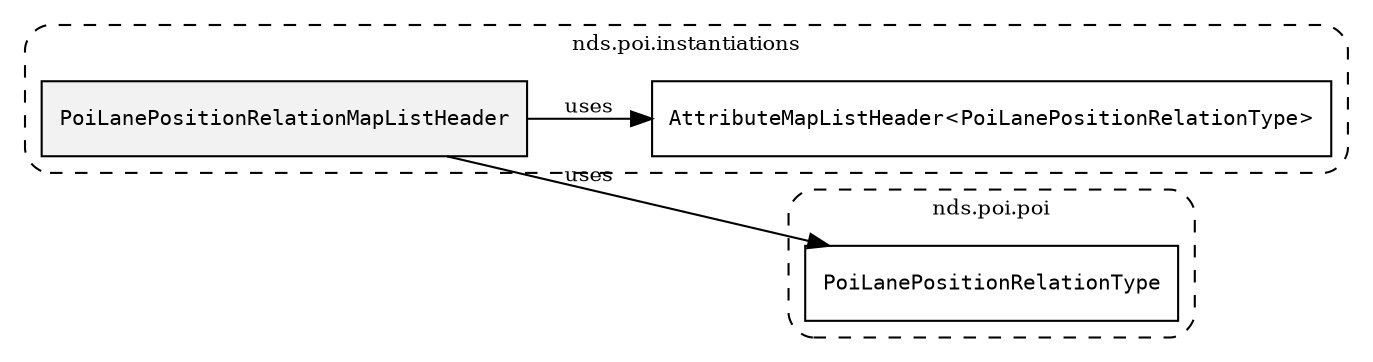 /**
 * This dot file creates symbol collaboration diagram for PoiLanePositionRelationMapListHeader.
 */
digraph ZSERIO
{
    node [shape=box, fontsize=10];
    rankdir="LR";
    fontsize=10;
    tooltip="PoiLanePositionRelationMapListHeader collaboration diagram";

    subgraph "cluster_nds.poi.instantiations"
    {
        style="dashed, rounded";
        label="nds.poi.instantiations";
        tooltip="Package nds.poi.instantiations";
        href="../../../content/packages/nds.poi.instantiations.html#Package-nds-poi-instantiations";
        target="_parent";

        "PoiLanePositionRelationMapListHeader" [style="filled", fillcolor="#0000000D", target="_parent", label=<<font face="monospace"><table align="center" border="0" cellspacing="0" cellpadding="0"><tr><td href="../../../content/packages/nds.poi.instantiations.html#InstantiateType-PoiLanePositionRelationMapListHeader" title="InstantiateType defined in nds.poi.instantiations">PoiLanePositionRelationMapListHeader</td></tr></table></font>>];
        "AttributeMapListHeader&lt;PoiLanePositionRelationType&gt;" [target="_parent", label=<<font face="monospace"><table align="center" border="0" cellspacing="0" cellpadding="0"><tr><td href="../../../content/packages/nds.core.attributemap.html#Structure-AttributeMapListHeader" title="Structure defined in nds.core.attributemap">AttributeMapListHeader</td><td>&lt;</td><td><table align="center" border="0" cellspacing="0" cellpadding="0"><tr><td href="../../../content/packages/nds.poi.poi.html#Enum-PoiLanePositionRelationType" title="Enum defined in nds.poi.poi">PoiLanePositionRelationType</td></tr></table></td><td>&gt;</td></tr></table></font>>];
    }

    subgraph "cluster_nds.poi.poi"
    {
        style="dashed, rounded";
        label="nds.poi.poi";
        tooltip="Package nds.poi.poi";
        href="../../../content/packages/nds.poi.poi.html#Package-nds-poi-poi";
        target="_parent";

        "PoiLanePositionRelationType" [target="_parent", label=<<font face="monospace"><table align="center" border="0" cellspacing="0" cellpadding="0"><tr><td href="../../../content/packages/nds.poi.poi.html#Enum-PoiLanePositionRelationType" title="Enum defined in nds.poi.poi">PoiLanePositionRelationType</td></tr></table></font>>];
    }

    "PoiLanePositionRelationMapListHeader" -> "AttributeMapListHeader&lt;PoiLanePositionRelationType&gt;" [label="uses", fontsize=10];
    "PoiLanePositionRelationMapListHeader" -> "PoiLanePositionRelationType" [label="uses", fontsize=10];
}
